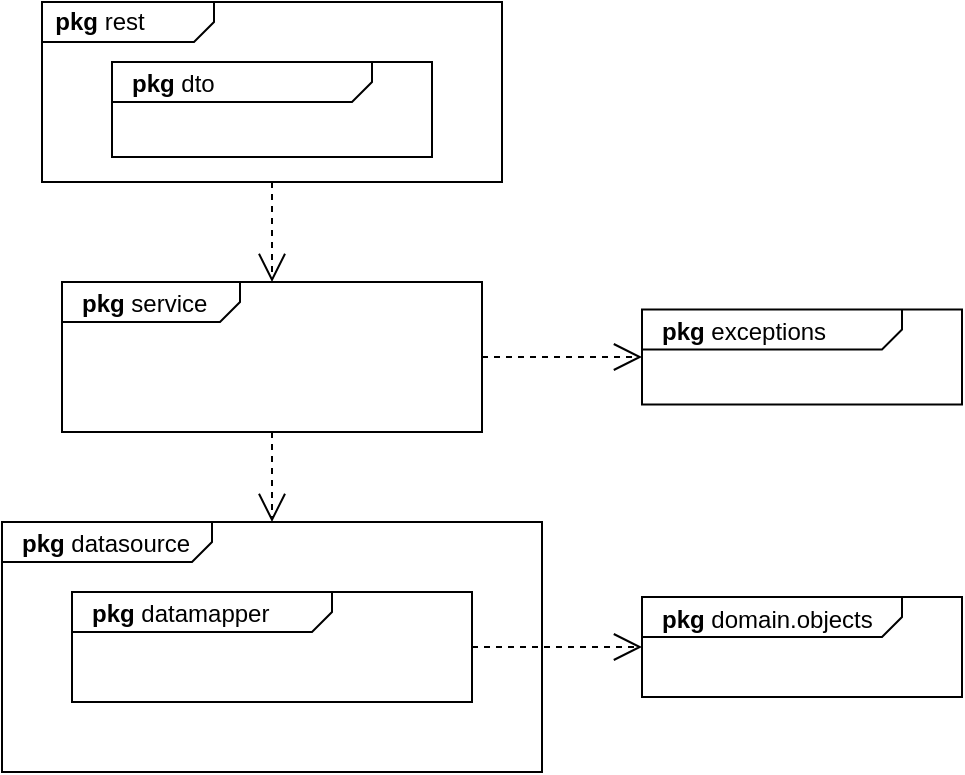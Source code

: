 <mxfile version="13.7.9" type="device"><diagram id="dJ9oxO8uw9SSzkrwAAW9" name="Page-1"><mxGraphModel dx="1024" dy="592" grid="1" gridSize="10" guides="1" tooltips="1" connect="1" arrows="1" fold="1" page="1" pageScale="1" pageWidth="827" pageHeight="1169" math="0" shadow="0"><root><mxCell id="0"/><mxCell id="1" parent="0"/><mxCell id="p7ahPqRwpFxdCPv_PIA8-1" value="&lt;span style=&quot;font-size: 12px&quot;&gt;&lt;b&gt;&amp;nbsp; pkg &lt;/b&gt;rest&lt;/span&gt;" style="html=1;shape=mxgraph.sysml.package;xSize=90;align=left;spacingLeft=10;overflow=fill;strokeWidth=1;recursiveResize=0;labelX=86.65;fontSize=15;" parent="1" vertex="1"><mxGeometry x="80" y="60" width="230" height="90" as="geometry"/></mxCell><mxCell id="p7ahPqRwpFxdCPv_PIA8-5" value="&lt;p style=&quot;margin: 0px ; margin-top: 4px ; margin-left: 10px ; text-align: left&quot;&gt;&lt;b&gt;pkg&lt;/b&gt;&amp;nbsp;datasource&lt;/p&gt;" style="html=1;shape=mxgraph.sysml.package;xSize=90;align=left;spacingLeft=10;overflow=fill;strokeWidth=1;recursiveResize=0;labelX=105.2;" parent="1" vertex="1"><mxGeometry x="60" y="320" width="270" height="125" as="geometry"/></mxCell><mxCell id="p7ahPqRwpFxdCPv_PIA8-8" value="&lt;p style=&quot;margin: 0px ; margin-top: 4px ; margin-left: 10px ; text-align: left&quot;&gt;&lt;b&gt;pkg&lt;/b&gt;&amp;nbsp;domain.objects&lt;/p&gt;" style="html=1;shape=mxgraph.sysml.package;xSize=90;align=left;spacingLeft=10;overflow=fill;strokeWidth=1;recursiveResize=0;labelX=130.8;" parent="1" vertex="1"><mxGeometry x="380" y="357.5" width="160" height="50" as="geometry"/></mxCell><mxCell id="p7ahPqRwpFxdCPv_PIA8-10" value="&lt;p style=&quot;margin: 0px ; margin-top: 4px ; margin-left: 10px ; text-align: left&quot;&gt;&lt;b&gt;pkg&lt;/b&gt;&amp;nbsp;service&lt;/p&gt;" style="html=1;shape=mxgraph.sysml.package;xSize=90;align=left;spacingLeft=10;overflow=fill;strokeWidth=1;recursiveResize=0;labelX=89.47;" parent="1" vertex="1"><mxGeometry x="90" y="200" width="210" height="75" as="geometry"/></mxCell><mxCell id="p7ahPqRwpFxdCPv_PIA8-11" value="&lt;p style=&quot;margin: 0px ; margin-top: 4px ; margin-left: 10px ; text-align: left&quot;&gt;&lt;b&gt;pkg&lt;/b&gt;&amp;nbsp;exceptions&lt;/p&gt;" style="html=1;shape=mxgraph.sysml.package;xSize=90;align=left;spacingLeft=10;overflow=fill;strokeWidth=1;recursiveResize=0;labelX=130.8;" parent="1" vertex="1"><mxGeometry x="380" y="213.75" width="160" height="47.5" as="geometry"/></mxCell><mxCell id="p7ahPqRwpFxdCPv_PIA8-12" value="&lt;p style=&quot;margin: 0px ; margin-top: 4px ; margin-left: 10px ; text-align: left&quot;&gt;&lt;b&gt;pkg&lt;/b&gt;&amp;nbsp;datamapper&lt;/p&gt;" style="html=1;shape=mxgraph.sysml.package;xSize=90;align=left;spacingLeft=10;overflow=fill;strokeWidth=1;recursiveResize=0;labelX=130.8;" parent="1" vertex="1"><mxGeometry x="95" y="355" width="200" height="55" as="geometry"/></mxCell><mxCell id="p7ahPqRwpFxdCPv_PIA8-13" value="" style="edgeStyle=none;html=1;endArrow=open;endSize=12;dashed=1;verticalAlign=bottom;exitX=0.5;exitY=1;exitDx=0;exitDy=0;exitPerimeter=0;entryX=0.5;entryY=0;entryDx=0;entryDy=0;entryPerimeter=0;" parent="1" source="p7ahPqRwpFxdCPv_PIA8-10" target="p7ahPqRwpFxdCPv_PIA8-5" edge="1"><mxGeometry width="160" relative="1" as="geometry"><mxPoint x="350" y="375" as="sourcePoint"/><mxPoint x="510" y="375" as="targetPoint"/></mxGeometry></mxCell><mxCell id="p7ahPqRwpFxdCPv_PIA8-14" value="" style="edgeStyle=none;html=1;endArrow=open;endSize=12;dashed=1;verticalAlign=bottom;exitX=0.5;exitY=1;exitDx=0;exitDy=0;exitPerimeter=0;entryX=0.5;entryY=0;entryDx=0;entryDy=0;entryPerimeter=0;" parent="1" source="p7ahPqRwpFxdCPv_PIA8-1" target="p7ahPqRwpFxdCPv_PIA8-10" edge="1"><mxGeometry width="160" relative="1" as="geometry"><mxPoint x="290" y="375" as="sourcePoint"/><mxPoint x="290" y="425" as="targetPoint"/></mxGeometry></mxCell><mxCell id="p7ahPqRwpFxdCPv_PIA8-15" value="" style="edgeStyle=none;html=1;endArrow=open;endSize=12;dashed=1;verticalAlign=bottom;exitX=1;exitY=0.5;exitDx=0;exitDy=0;exitPerimeter=0;entryX=0;entryY=0.5;entryDx=0;entryDy=0;entryPerimeter=0;" parent="1" source="p7ahPqRwpFxdCPv_PIA8-12" target="p7ahPqRwpFxdCPv_PIA8-8" edge="1"><mxGeometry width="160" relative="1" as="geometry"><mxPoint x="290" y="200" as="sourcePoint"/><mxPoint x="290" y="255" as="targetPoint"/></mxGeometry></mxCell><mxCell id="p7ahPqRwpFxdCPv_PIA8-16" value="" style="edgeStyle=none;html=1;endArrow=open;endSize=12;dashed=1;verticalAlign=bottom;exitX=1;exitY=0.5;exitDx=0;exitDy=0;exitPerimeter=0;entryX=0;entryY=0.5;entryDx=0;entryDy=0;entryPerimeter=0;" parent="1" source="p7ahPqRwpFxdCPv_PIA8-10" target="p7ahPqRwpFxdCPv_PIA8-11" edge="1"><mxGeometry width="160" relative="1" as="geometry"><mxPoint x="290" y="200" as="sourcePoint"/><mxPoint x="290" y="255" as="targetPoint"/></mxGeometry></mxCell><mxCell id="Y1UwdYJa1EmYOiX0i8GZ-1" value="&lt;p style=&quot;margin: 0px ; margin-top: 4px ; margin-left: 10px ; text-align: left&quot;&gt;&lt;b&gt;pkg&lt;/b&gt;&amp;nbsp;dto&lt;/p&gt;&lt;p style=&quot;margin: 0px ; margin-top: 4px ; margin-left: 10px ; text-align: left&quot;&gt;&lt;br&gt;&lt;/p&gt;" style="html=1;shape=mxgraph.sysml.package;xSize=90;align=left;spacingLeft=10;overflow=fill;strokeWidth=1;recursiveResize=0;labelX=130.8;" vertex="1" parent="1"><mxGeometry x="115" y="90" width="160" height="47.5" as="geometry"/></mxCell></root></mxGraphModel></diagram></mxfile>